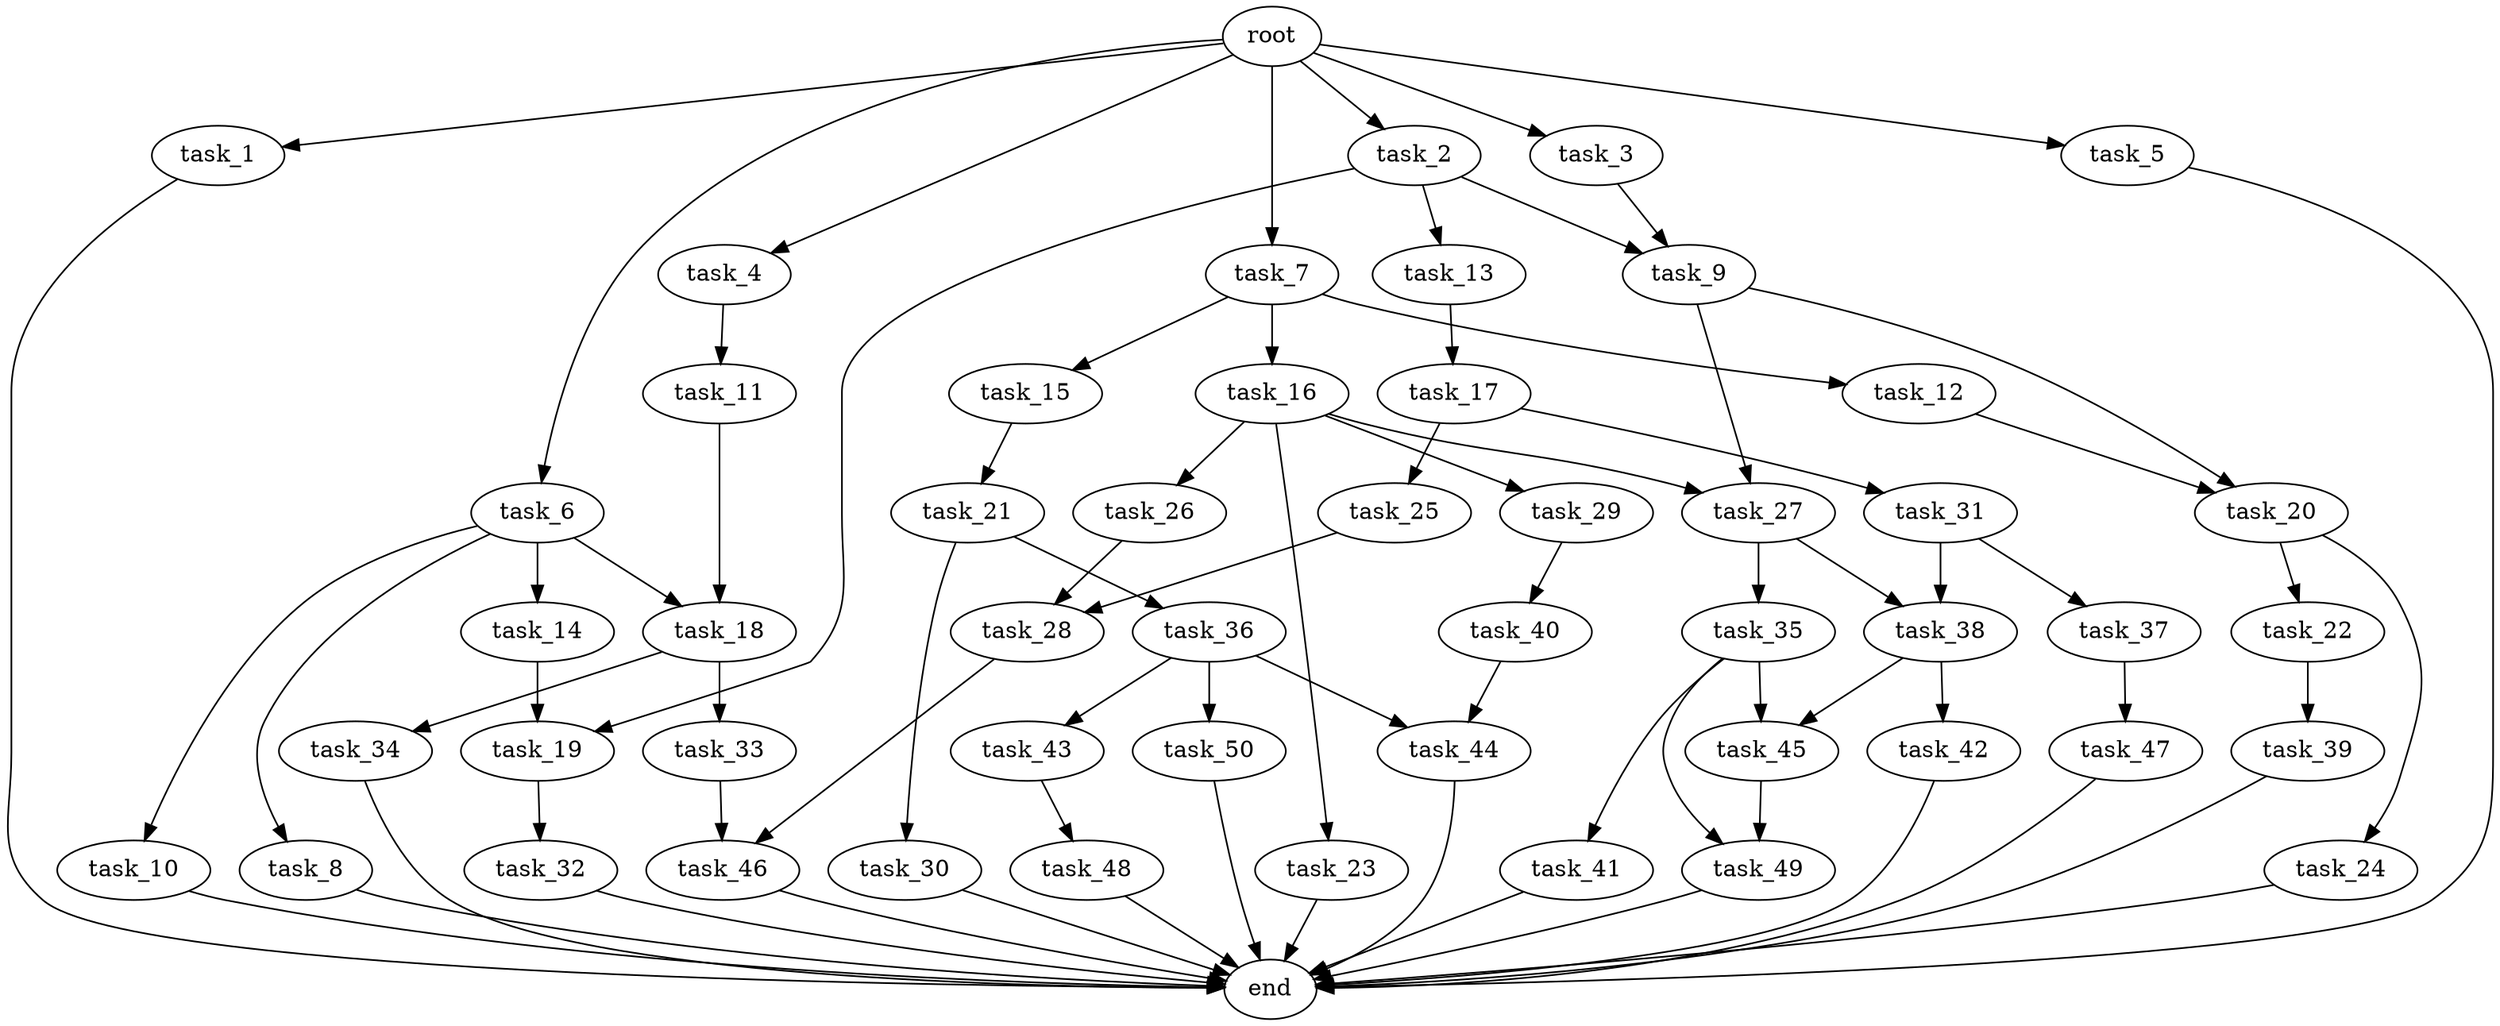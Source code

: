 digraph G {
  task_23 [size="7.964656e+10"];
  task_31 [size="6.226905e+09"];
  task_36 [size="5.681575e+10"];
  task_8 [size="3.462374e+10"];
  task_17 [size="5.787885e+10"];
  task_20 [size="9.656690e+10"];
  task_19 [size="8.204072e+10"];
  task_26 [size="7.943200e+10"];
  task_13 [size="8.269294e+10"];
  task_1 [size="5.439367e+10"];
  task_4 [size="7.153534e+10"];
  task_11 [size="9.771078e+10"];
  task_22 [size="4.889635e+10"];
  task_47 [size="4.571317e+10"];
  task_39 [size="2.408074e+10"];
  task_10 [size="7.278618e+10"];
  task_33 [size="9.986478e+10"];
  task_2 [size="2.481877e+10"];
  task_6 [size="4.967214e+10"];
  task_5 [size="4.216927e+10"];
  task_38 [size="7.366765e+10"];
  task_29 [size="3.215477e+10"];
  task_25 [size="4.926240e+09"];
  task_7 [size="8.175968e+10"];
  task_44 [size="5.340321e+10"];
  task_9 [size="5.066591e+10"];
  task_40 [size="7.350321e+10"];
  task_15 [size="5.471831e+10"];
  task_35 [size="3.320224e+10"];
  task_43 [size="3.061593e+10"];
  task_50 [size="5.774815e+09"];
  task_45 [size="7.509140e+10"];
  task_48 [size="1.328625e+10"];
  task_46 [size="1.063116e+10"];
  task_41 [size="5.624291e+10"];
  task_24 [size="8.353387e+10"];
  task_34 [size="2.130502e+10"];
  task_37 [size="9.702951e+10"];
  task_12 [size="6.734728e+10"];
  task_28 [size="3.544607e+10"];
  task_42 [size="8.715208e+10"];
  task_14 [size="7.178780e+10"];
  root [size="0.000000e+00"];
  task_18 [size="9.036894e+09"];
  task_32 [size="3.975467e+10"];
  task_30 [size="2.245115e+10"];
  task_27 [size="2.158350e+10"];
  task_3 [size="2.776347e+09"];
  end [size="0.000000e+00"];
  task_16 [size="7.327309e+10"];
  task_49 [size="6.516880e+10"];
  task_21 [size="5.478873e+10"];

  task_23 -> end [size="1.000000e-12"];
  task_31 -> task_37 [size="9.702951e+08"];
  task_31 -> task_38 [size="3.683383e+08"];
  task_36 -> task_43 [size="3.061593e+08"];
  task_36 -> task_50 [size="5.774815e+07"];
  task_36 -> task_44 [size="2.670160e+08"];
  task_8 -> end [size="1.000000e-12"];
  task_17 -> task_31 [size="6.226905e+07"];
  task_17 -> task_25 [size="4.926240e+07"];
  task_20 -> task_22 [size="4.889635e+08"];
  task_20 -> task_24 [size="8.353387e+08"];
  task_19 -> task_32 [size="3.975467e+08"];
  task_26 -> task_28 [size="1.772304e+08"];
  task_13 -> task_17 [size="5.787885e+08"];
  task_1 -> end [size="1.000000e-12"];
  task_4 -> task_11 [size="9.771078e+08"];
  task_11 -> task_18 [size="4.518447e+07"];
  task_22 -> task_39 [size="2.408074e+08"];
  task_47 -> end [size="1.000000e-12"];
  task_39 -> end [size="1.000000e-12"];
  task_10 -> end [size="1.000000e-12"];
  task_33 -> task_46 [size="5.315578e+07"];
  task_2 -> task_13 [size="8.269294e+08"];
  task_2 -> task_9 [size="2.533295e+08"];
  task_2 -> task_19 [size="4.102036e+08"];
  task_6 -> task_14 [size="7.178780e+08"];
  task_6 -> task_10 [size="7.278618e+08"];
  task_6 -> task_8 [size="3.462374e+08"];
  task_6 -> task_18 [size="4.518447e+07"];
  task_5 -> end [size="1.000000e-12"];
  task_38 -> task_45 [size="3.754570e+08"];
  task_38 -> task_42 [size="8.715208e+08"];
  task_29 -> task_40 [size="7.350321e+08"];
  task_25 -> task_28 [size="1.772304e+08"];
  task_7 -> task_12 [size="6.734728e+08"];
  task_7 -> task_16 [size="7.327309e+08"];
  task_7 -> task_15 [size="5.471831e+08"];
  task_44 -> end [size="1.000000e-12"];
  task_9 -> task_27 [size="1.079175e+08"];
  task_9 -> task_20 [size="4.828345e+08"];
  task_40 -> task_44 [size="2.670160e+08"];
  task_15 -> task_21 [size="5.478873e+08"];
  task_35 -> task_45 [size="3.754570e+08"];
  task_35 -> task_41 [size="5.624291e+08"];
  task_35 -> task_49 [size="3.258440e+08"];
  task_43 -> task_48 [size="1.328625e+08"];
  task_50 -> end [size="1.000000e-12"];
  task_45 -> task_49 [size="3.258440e+08"];
  task_48 -> end [size="1.000000e-12"];
  task_46 -> end [size="1.000000e-12"];
  task_41 -> end [size="1.000000e-12"];
  task_24 -> end [size="1.000000e-12"];
  task_34 -> end [size="1.000000e-12"];
  task_37 -> task_47 [size="4.571317e+08"];
  task_12 -> task_20 [size="4.828345e+08"];
  task_28 -> task_46 [size="5.315578e+07"];
  task_42 -> end [size="1.000000e-12"];
  task_14 -> task_19 [size="4.102036e+08"];
  root -> task_6 [size="1.000000e-12"];
  root -> task_5 [size="1.000000e-12"];
  root -> task_1 [size="1.000000e-12"];
  root -> task_3 [size="1.000000e-12"];
  root -> task_4 [size="1.000000e-12"];
  root -> task_2 [size="1.000000e-12"];
  root -> task_7 [size="1.000000e-12"];
  task_18 -> task_33 [size="9.986478e+08"];
  task_18 -> task_34 [size="2.130502e+08"];
  task_32 -> end [size="1.000000e-12"];
  task_30 -> end [size="1.000000e-12"];
  task_27 -> task_35 [size="3.320224e+08"];
  task_27 -> task_38 [size="3.683383e+08"];
  task_3 -> task_9 [size="2.533295e+08"];
  task_16 -> task_23 [size="7.964656e+08"];
  task_16 -> task_26 [size="7.943200e+08"];
  task_16 -> task_27 [size="1.079175e+08"];
  task_16 -> task_29 [size="3.215477e+08"];
  task_49 -> end [size="1.000000e-12"];
  task_21 -> task_30 [size="2.245115e+08"];
  task_21 -> task_36 [size="5.681575e+08"];
}
